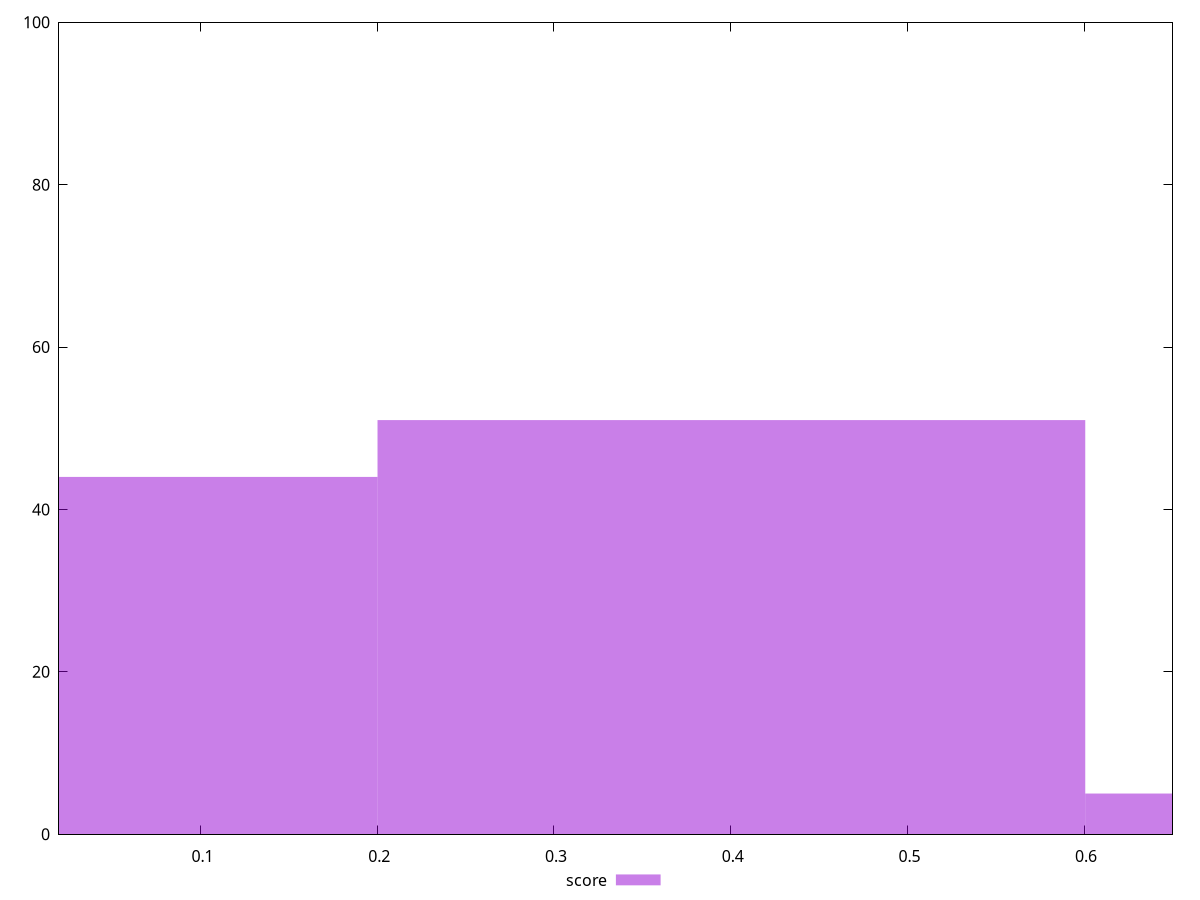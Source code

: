 reset

$score <<EOF
0.4004257355873023 51
0.8008514711746046 5
0 44
EOF

set key outside below
set boxwidth 0.4004257355873023
set xrange [0.02:0.65]
set yrange [0:100]
set trange [0:100]
set style fill transparent solid 0.5 noborder
set terminal svg size 640, 490 enhanced background rgb 'white'
set output "report_00015_2021-02-09T16-11-33.973Z/mainthread-work-breakdown/samples/pages+cached/score/histogram.svg"

plot $score title "score" with boxes

reset
